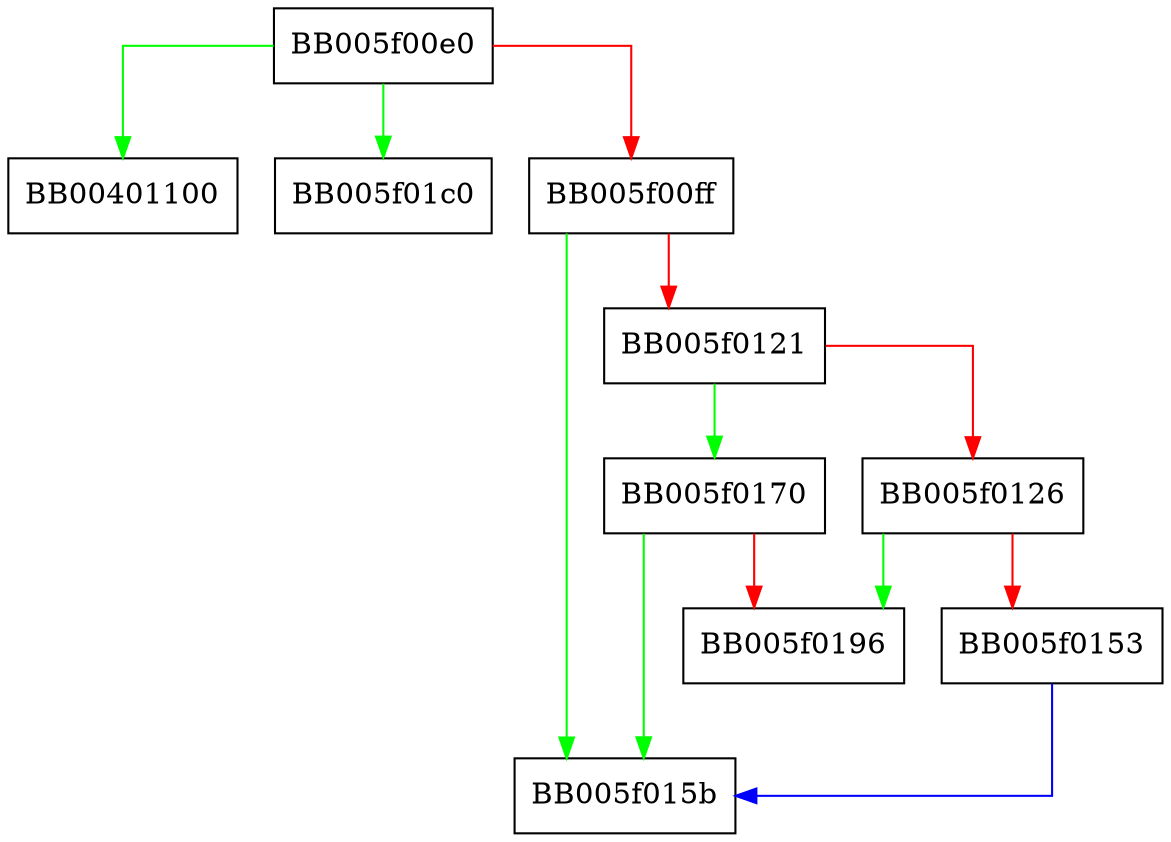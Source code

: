 digraph OPENSSL_hexstr2buf {
  node [shape="box"];
  graph [splines=ortho];
  BB005f00e0 -> BB00401100 [color="green"];
  BB005f00e0 -> BB005f01c0 [color="green"];
  BB005f00e0 -> BB005f00ff [color="red"];
  BB005f00ff -> BB005f015b [color="green"];
  BB005f00ff -> BB005f0121 [color="red"];
  BB005f0121 -> BB005f0170 [color="green"];
  BB005f0121 -> BB005f0126 [color="red"];
  BB005f0126 -> BB005f0196 [color="green"];
  BB005f0126 -> BB005f0153 [color="red"];
  BB005f0153 -> BB005f015b [color="blue"];
  BB005f0170 -> BB005f015b [color="green"];
  BB005f0170 -> BB005f0196 [color="red"];
}